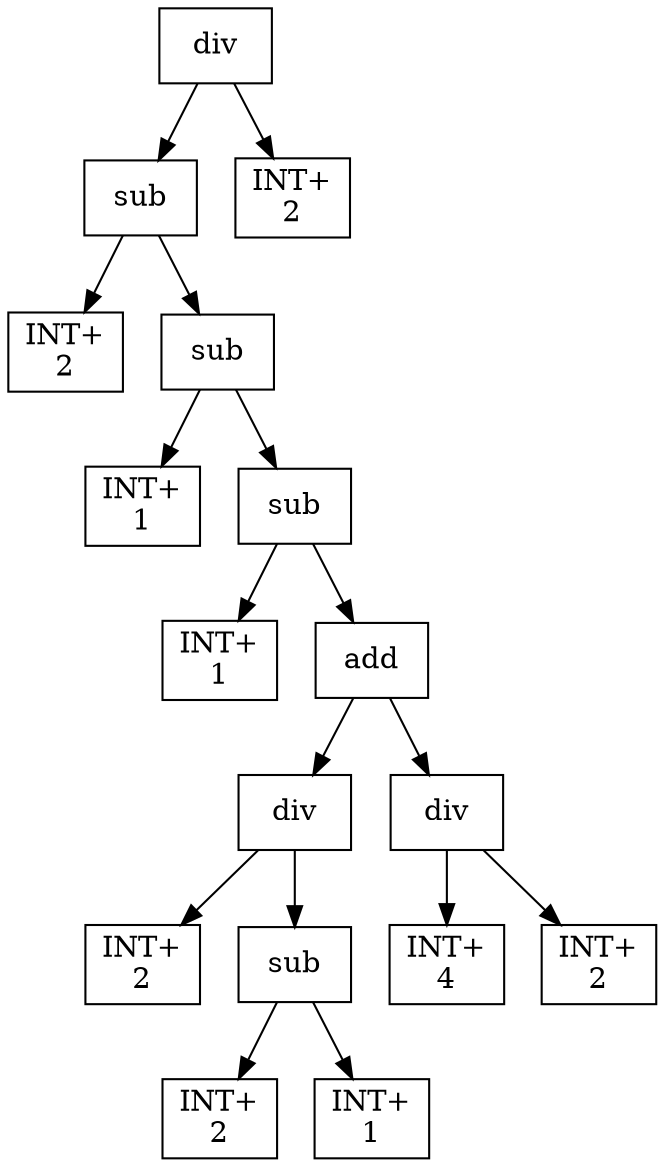 digraph expr {
  node [shape=box];
  n1 [label="div"];
  n2 [label="sub"];
  n3 [label="INT+\n2"];
  n4 [label="sub"];
  n5 [label="INT+\n1"];
  n6 [label="sub"];
  n7 [label="INT+\n1"];
  n8 [label="add"];
  n9 [label="div"];
  n10 [label="INT+\n2"];
  n11 [label="sub"];
  n12 [label="INT+\n2"];
  n13 [label="INT+\n1"];
  n11 -> n12;
  n11 -> n13;
  n9 -> n10;
  n9 -> n11;
  n14 [label="div"];
  n15 [label="INT+\n4"];
  n16 [label="INT+\n2"];
  n14 -> n15;
  n14 -> n16;
  n8 -> n9;
  n8 -> n14;
  n6 -> n7;
  n6 -> n8;
  n4 -> n5;
  n4 -> n6;
  n2 -> n3;
  n2 -> n4;
  n17 [label="INT+\n2"];
  n1 -> n2;
  n1 -> n17;
}